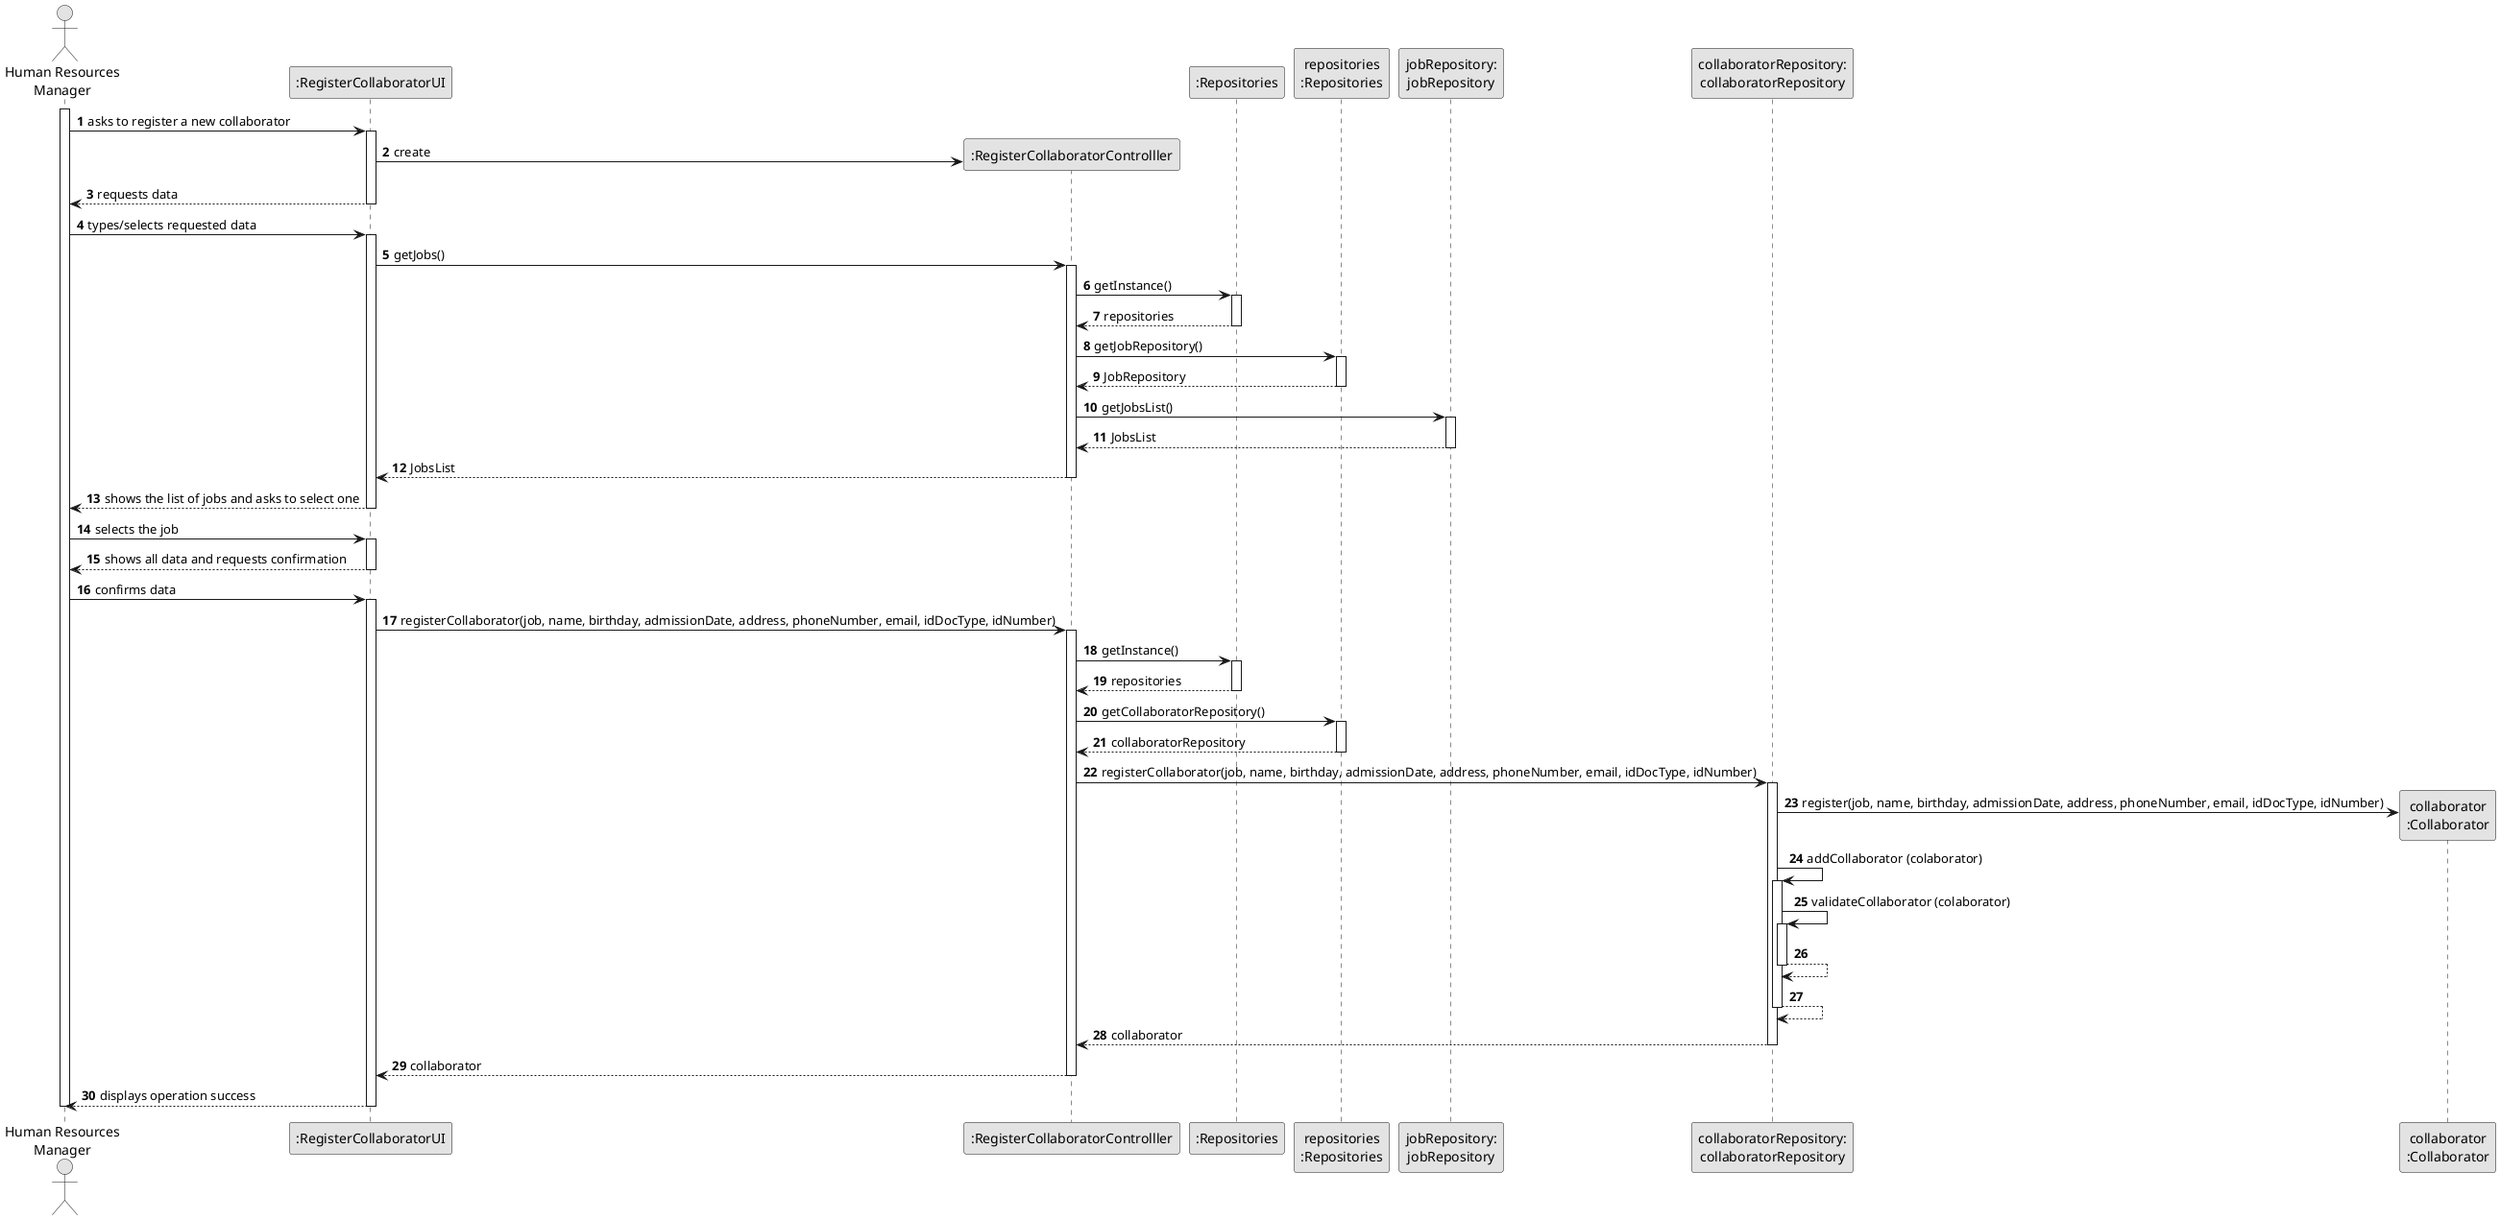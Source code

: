 @startuml
skinparam monochrome true
skinparam packageStyle rectangle
skinparam shadowing false

autonumber

'hide footbox
actor "Human Resources\nManager" as HRM
participant ":RegisterCollaboratorUI" as UI
participant ":RegisterCollaboratorControlller" as CTRL
participant ":Repositories" as REP
participant "repositories\n:Repositories" as REPS
participant "jobRepository:\njobRepository" as jobRepository
participant "collaboratorRepository:\ncollaboratorRepository" as collaboratorRepository
participant "collaborator\n:Collaborator" as COLLABORATOR

activate HRM

    HRM -> UI : asks to register a new collaborator
    activate UI

        UI -> CTRL** : create

    UI --> HRM : requests data
    deactivate UI

    HRM -> UI : types/selects requested data
    activate UI

        UI -> CTRL : getJobs()
        activate CTRL

            CTRL -> REP : getInstance()
            activate REP

            REP --> CTRL: repositories
            deactivate REP

            CTRL -> REPS : getJobRepository()
            activate REPS

            REPS --> CTRL: JobRepository
            deactivate REPS

            CTRL -> jobRepository: getJobsList()
            activate jobRepository

            jobRepository --> CTRL : JobsList
            deactivate jobRepository

            CTRL --> UI : JobsList
            deactivate CTRL

    UI --> HRM : shows the list of jobs and asks to select one
    deactivate UI

    HRM -> UI : selects the job
    activate UI

    UI --> HRM : shows all data and requests confirmation
    deactivate UI

    HRM -> UI : confirms data
    activate UI

        UI -> CTRL: registerCollaborator(job, name, birthday, admissionDate, address, phoneNumber, email, idDocType, idNumber)
        activate CTRL

            CTRL -> REP: getInstance()
            activate REP

            REP --> CTRL: repositories
            deactivate REP

            CTRL -> REPS: getCollaboratorRepository()
            activate REPS

            REPS --> CTRL: collaboratorRepository
            deactivate REPS

            CTRL -> collaboratorRepository: registerCollaborator(job, name, birthday, admissionDate, address, phoneNumber, email, idDocType, idNumber)
            activate collaboratorRepository

                collaboratorRepository -> COLLABORATOR** : register(job, name, birthday, admissionDate, address, phoneNumber, email, idDocType, idNumber)

                collaboratorRepository -> collaboratorRepository: addCollaborator (colaborator)
                activate collaboratorRepository

                collaboratorRepository -> collaboratorRepository: validateCollaborator (colaborator)
                activate collaboratorRepository

                collaboratorRepository --> collaboratorRepository
                deactivate collaboratorRepository

                collaboratorRepository --> collaboratorRepository
                deactivate collaboratorRepository

            collaboratorRepository --> CTRL: collaborator
            deactivate collaboratorRepository

        CTRL --> UI: collaborator
        deactivate CTRL

    UI --> HRM: displays operation success
    deactivate UI

deactivate HRM

@enduml